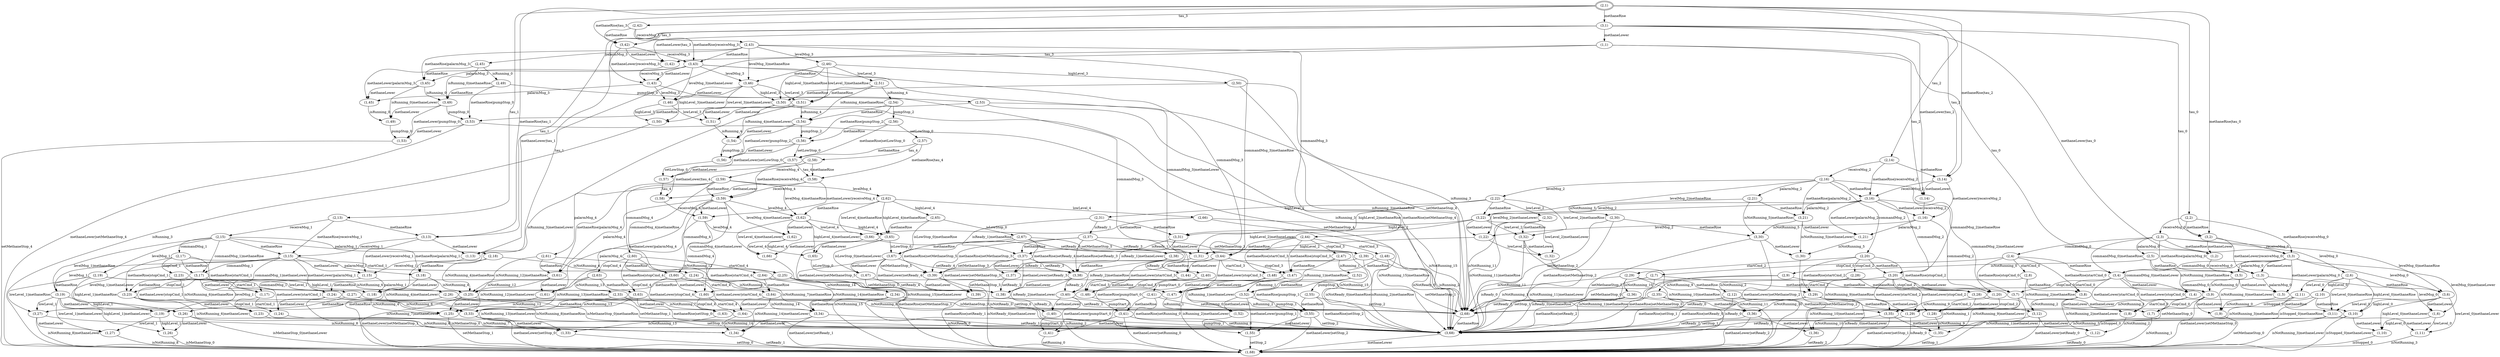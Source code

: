 digraph G {
center = TRUE;
mclimit = 10.0;
nodesep = 0.05;
node [ width=0.25, height=0.25, label="" ];
s0 [ peripheries=2 ];
s0 [label="(2,1)"];
s1 [label="(3,1)"];
s2 [label="(2,42)"];
s3 [label="(2,14)"];
s4 [label="(2,13)"];
s5 [label="(2,2)"];
s6 [label="(3,42)"];
s7 [label="(3,14)"];
s8 [label="(3,13)"];
s9 [label="(3,2)"];
s10 [label="(1,1)"];
s11 [label="(1,42)"];
s12 [label="(1,14)"];
s13 [label="(1,13)"];
s14 [label="(1,2)"];
s15 [label="(2,43)"];
s16 [label="(3,43)"];
s17 [label="(2,16)"];
s18 [label="(3,16)"];
s19 [label="(2,15)"];
s20 [label="(3,15)"];
s21 [label="(2,3)"];
s22 [label="(3,3)"];
s23 [label="(1,43)"];
s24 [label="(1,16)"];
s25 [label="(1,15)"];
s26 [label="(1,3)"];
s27 [label="(2,46)"];
s28 [label="(2,45)"];
s29 [label="(2,44)"];
s30 [label="(3,46)"];
s31 [label="(3,45)"];
s32 [label="(3,44)"];
s33 [label="(1,46)"];
s34 [label="(1,45)"];
s35 [label="(1,44)"];
s36 [label="(2,22)"];
s37 [label="(2,21)"];
s38 [label="(2,20)"];
s39 [label="(3,22)"];
s40 [label="(3,21)"];
s41 [label="(3,20)"];
s42 [label="(1,22)"];
s43 [label="(1,21)"];
s44 [label="(1,20)"];
s45 [label="(2,19)"];
s46 [label="(2,18)"];
s47 [label="(2,17)"];
s48 [label="(3,19)"];
s49 [label="(3,18)"];
s50 [label="(3,17)"];
s51 [label="(1,19)"];
s52 [label="(1,18)"];
s53 [label="(1,17)"];
s54 [label="(2,6)"];
s55 [label="(2,5)"];
s56 [label="(2,4)"];
s57 [label="(3,6)"];
s58 [label="(3,5)"];
s59 [label="(3,4)"];
s60 [label="(1,6)"];
s61 [label="(1,5)"];
s62 [label="(1,4)"];
s63 [label="(2,51)"];
s64 [label="(2,50)"];
s65 [label="(3,51)"];
s66 [label="(3,50)"];
s67 [label="(2,49)"];
s68 [label="(3,49)"];
s69 [label="(2,48)"];
s70 [label="(2,47)"];
s71 [label="(3,48)"];
s72 [label="(3,47)"];
s73 [label="(1,51)"];
s74 [label="(1,50)"];
s75 [label="(1,49)"];
s76 [label="(1,48)"];
s77 [label="(1,47)"];
s78 [label="(2,32)"];
s79 [label="(2,31)"];
s80 [label="(3,32)"];
s81 [label="(3,31)"];
s82 [label="(2,30)"];
s83 [label="(3,30)"];
s84 [label="(2,29)"];
s85 [label="(2,28)"];
s86 [label="(3,29)"];
s87 [label="(3,28)"];
s88 [label="(1,32)"];
s89 [label="(1,31)"];
s90 [label="(1,30)"];
s91 [label="(1,29)"];
s92 [label="(1,28)"];
s93 [label="(2,27)"];
s94 [label="(2,26)"];
s95 [label="(3,27)"];
s96 [label="(3,26)"];
s97 [label="(2,25)"];
s98 [label="(3,25)"];
s99 [label="(2,24)"];
s100 [label="(2,23)"];
s101 [label="(3,24)"];
s102 [label="(3,23)"];
s103 [label="(1,27)"];
s104 [label="(1,26)"];
s105 [label="(1,25)"];
s106 [label="(1,24)"];
s107 [label="(1,23)"];
s108 [label="(2,11)"];
s109 [label="(2,10)"];
s110 [label="(3,11)"];
s111 [label="(3,10)"];
s112 [label="(2,9)"];
s113 [label="(3,9)"];
s114 [label="(2,8)"];
s115 [label="(2,7)"];
s116 [label="(3,8)"];
s117 [label="(3,7)"];
s118 [label="(1,11)"];
s119 [label="(1,10)"];
s120 [label="(1,9)"];
s121 [label="(1,8)"];
s122 [label="(1,7)"];
s123 [label="(2,54)"];
s124 [label="(3,54)"];
s125 [label="(2,68)"];
s126 [label="(3,68)"];
s127 [label="(1,54)"];
s128 [label="(1,68)"];
s129 [label="(2,53)"];
s130 [label="(3,53)"];
s131 [label="(1,53)"];
s132 [label="(2,52)"];
s133 [label="(3,52)"];
s134 [label="(1,52)"];
s135 [label="(2,37)"];
s136 [label="(3,37)"];
s137 [label="(1,37)"];
s138 [label="(2,36)"];
s139 [label="(3,36)"];
s140 [label="(2,35)"];
s141 [label="(3,35)"];
s142 [label="(1,36)"];
s143 [label="(1,35)"];
s144 [label="(2,34)"];
s145 [label="(3,34)"];
s146 [label="(2,33)"];
s147 [label="(3,33)"];
s148 [label="(1,34)"];
s149 [label="(1,33)"];
s150 [label="(2,12)"];
s151 [label="(3,12)"];
s152 [label="(1,12)"];
s153 [label="(2,56)"];
s154 [label="(3,56)"];
s155 [label="(1,56)"];
s156 [label="(2,55)"];
s157 [label="(3,55)"];
s158 [label="(1,55)"];
s159 [label="(2,39)"];
s160 [label="(2,38)"];
s161 [label="(3,39)"];
s162 [label="(3,38)"];
s163 [label="(1,39)"];
s164 [label="(1,38)"];
s165 [label="(2,57)"];
s166 [label="(3,57)"];
s167 [label="(1,57)"];
s168 [label="(2,40)"];
s169 [label="(3,40)"];
s170 [label="(1,40)"];
s171 [label="(2,58)"];
s172 [label="(3,58)"];
s173 [label="(1,58)"];
s174 [label="(2,41)"];
s175 [label="(3,41)"];
s176 [label="(1,41)"];
s177 [label="(2,59)"];
s178 [label="(3,59)"];
s179 [label="(1,59)"];
s180 [label="(2,62)"];
s181 [label="(2,61)"];
s182 [label="(2,60)"];
s183 [label="(3,62)"];
s184 [label="(3,61)"];
s185 [label="(3,60)"];
s186 [label="(1,62)"];
s187 [label="(1,61)"];
s188 [label="(1,60)"];
s189 [label="(2,66)"];
s190 [label="(2,65)"];
s191 [label="(3,66)"];
s192 [label="(3,65)"];
s193 [label="(2,64)"];
s194 [label="(2,63)"];
s195 [label="(3,64)"];
s196 [label="(3,63)"];
s197 [label="(1,66)"];
s198 [label="(1,65)"];
s199 [label="(1,64)"];
s200 [label="(1,63)"];
s201 [label="(2,67)"];
s202 [label="(3,67)"];
s203 [label="(1,67)"];
s0->s1[label="methaneRise"];
s0->s2[label="tau_3"];
s0->s3[label="tau_2"];
s0->s4[label="tau_1"];
s0->s5[label="tau_0"];
s0->s6[label="methaneRise|tau_3"];
s0->s7[label="methaneRise|tau_2"];
s0->s8[label="methaneRise|tau_1"];
s0->s9[label="methaneRise|tau_0"];
s1->s10[label="methaneLower"];
s1->s6[label="tau_3"];
s1->s7[label="tau_2"];
s1->s8[label="tau_1"];
s1->s9[label="tau_0"];
s1->s11[label="methaneLower|tau_3"];
s1->s12[label="methaneLower|tau_2"];
s1->s13[label="methaneLower|tau_1"];
s1->s14[label="methaneLower|tau_0"];
s2->s6[label="methaneRise"];
s2->s15[label="receiveMsg_3"];
s2->s16[label="methaneRise|receiveMsg_3"];
s3->s7[label="methaneRise"];
s3->s17[label="receiveMsg_2"];
s3->s18[label="methaneRise|receiveMsg_2"];
s4->s8[label="methaneRise"];
s4->s19[label="receiveMsg_1"];
s4->s20[label="methaneRise|receiveMsg_1"];
s5->s9[label="methaneRise"];
s5->s21[label="receiveMsg_0"];
s5->s22[label="methaneRise|receiveMsg_0"];
s6->s11[label="methaneLower"];
s6->s16[label="receiveMsg_3"];
s6->s23[label="methaneLower|receiveMsg_3"];
s7->s12[label="methaneLower"];
s7->s18[label="receiveMsg_2"];
s7->s24[label="methaneLower|receiveMsg_2"];
s8->s13[label="methaneLower"];
s8->s20[label="receiveMsg_1"];
s8->s25[label="methaneLower|receiveMsg_1"];
s9->s14[label="methaneLower"];
s9->s22[label="receiveMsg_0"];
s9->s26[label="methaneLower|receiveMsg_0"];
s10->s11[label="tau_3"];
s10->s12[label="tau_2"];
s10->s13[label="tau_1"];
s10->s14[label="tau_0"];
s11->s23[label="receiveMsg_3"];
s12->s24[label="receiveMsg_2"];
s13->s25[label="receiveMsg_1"];
s14->s26[label="receiveMsg_0"];
s15->s16[label="methaneRise"];
s15->s27[label="levelMsg_3"];
s15->s28[label="palarmMsg_3"];
s15->s29[label="commandMsg_3"];
s15->s30[label="levelMsg_3|methaneRise"];
s15->s31[label="methaneRise|palarmMsg_3"];
s15->s32[label="commandMsg_3|methaneRise"];
s16->s23[label="methaneLower"];
s16->s30[label="levelMsg_3"];
s16->s31[label="palarmMsg_3"];
s16->s32[label="commandMsg_3"];
s16->s33[label="levelMsg_3|methaneLower"];
s16->s34[label="methaneLower|palarmMsg_3"];
s16->s35[label="commandMsg_3|methaneLower"];
s17->s18[label="methaneRise"];
s17->s36[label="levelMsg_2"];
s17->s37[label="palarmMsg_2"];
s17->s38[label="commandMsg_2"];
s17->s39[label="levelMsg_2|methaneRise"];
s17->s40[label="methaneRise|palarmMsg_2"];
s17->s41[label="commandMsg_2|methaneRise"];
s18->s24[label="methaneLower"];
s18->s39[label="levelMsg_2"];
s18->s40[label="palarmMsg_2"];
s18->s41[label="commandMsg_2"];
s18->s42[label="levelMsg_2|methaneLower"];
s18->s43[label="methaneLower|palarmMsg_2"];
s18->s44[label="commandMsg_2|methaneLower"];
s19->s20[label="methaneRise"];
s19->s45[label="levelMsg_1"];
s19->s46[label="palarmMsg_1"];
s19->s47[label="commandMsg_1"];
s19->s48[label="levelMsg_1|methaneRise"];
s19->s49[label="methaneRise|palarmMsg_1"];
s19->s50[label="commandMsg_1|methaneRise"];
s20->s25[label="methaneLower"];
s20->s48[label="levelMsg_1"];
s20->s49[label="palarmMsg_1"];
s20->s50[label="commandMsg_1"];
s20->s51[label="levelMsg_1|methaneLower"];
s20->s52[label="methaneLower|palarmMsg_1"];
s20->s53[label="commandMsg_1|methaneLower"];
s21->s22[label="methaneRise"];
s21->s54[label="levelMsg_0"];
s21->s55[label="palarmMsg_0"];
s21->s56[label="commandMsg_0"];
s21->s57[label="levelMsg_0|methaneRise"];
s21->s58[label="methaneRise|palarmMsg_0"];
s21->s59[label="commandMsg_0|methaneRise"];
s22->s26[label="methaneLower"];
s22->s57[label="levelMsg_0"];
s22->s58[label="palarmMsg_0"];
s22->s59[label="commandMsg_0"];
s22->s60[label="levelMsg_0|methaneLower"];
s22->s61[label="methaneLower|palarmMsg_0"];
s22->s62[label="commandMsg_0|methaneLower"];
s23->s33[label="levelMsg_3"];
s23->s34[label="palarmMsg_3"];
s23->s35[label="commandMsg_3"];
s24->s42[label="levelMsg_2"];
s24->s43[label="palarmMsg_2"];
s24->s44[label="commandMsg_2"];
s25->s51[label="levelMsg_1"];
s25->s52[label="palarmMsg_1"];
s25->s53[label="commandMsg_1"];
s26->s60[label="levelMsg_0"];
s26->s61[label="palarmMsg_0"];
s26->s62[label="commandMsg_0"];
s27->s30[label="methaneRise"];
s27->s63[label="lowLevel_3"];
s27->s64[label="highLevel_3"];
s27->s65[label="lowLevel_3|methaneRise"];
s27->s66[label="highLevel_3|methaneRise"];
s28->s31[label="methaneRise"];
s28->s67[label="isRunning_0"];
s28->s68[label="isRunning_0|methaneRise"];
s29->s32[label="methaneRise"];
s29->s69[label="startCmd_3"];
s29->s70[label="stopCmd_3"];
s29->s71[label="methaneRise|startCmd_3"];
s29->s72[label="methaneRise|stopCmd_3"];
s30->s33[label="methaneLower"];
s30->s65[label="lowLevel_3"];
s30->s66[label="highLevel_3"];
s30->s73[label="lowLevel_3|methaneLower"];
s30->s74[label="highLevel_3|methaneLower"];
s31->s34[label="methaneLower"];
s31->s68[label="isRunning_0"];
s31->s75[label="isRunning_0|methaneLower"];
s32->s35[label="methaneLower"];
s32->s71[label="startCmd_3"];
s32->s72[label="stopCmd_3"];
s32->s76[label="methaneLower|startCmd_3"];
s32->s77[label="methaneLower|stopCmd_3"];
s33->s73[label="lowLevel_3"];
s33->s74[label="highLevel_3"];
s34->s75[label="isRunning_0"];
s35->s76[label="startCmd_3"];
s35->s77[label="stopCmd_3"];
s36->s39[label="methaneRise"];
s36->s78[label="lowLevel_2"];
s36->s79[label="highLevel_2"];
s36->s80[label="lowLevel_2|methaneRise"];
s36->s81[label="highLevel_2|methaneRise"];
s37->s40[label="methaneRise"];
s37->s82[label="isNotRunning_5"];
s37->s83[label="isNotRunning_5|methaneRise"];
s38->s41[label="methaneRise"];
s38->s84[label="startCmd_2"];
s38->s85[label="stopCmd_2"];
s38->s86[label="methaneRise|startCmd_2"];
s38->s87[label="methaneRise|stopCmd_2"];
s39->s42[label="methaneLower"];
s39->s80[label="lowLevel_2"];
s39->s81[label="highLevel_2"];
s39->s88[label="lowLevel_2|methaneLower"];
s39->s89[label="highLevel_2|methaneLower"];
s40->s43[label="methaneLower"];
s40->s83[label="isNotRunning_5"];
s40->s90[label="isNotRunning_5|methaneLower"];
s41->s44[label="methaneLower"];
s41->s86[label="startCmd_2"];
s41->s87[label="stopCmd_2"];
s41->s91[label="methaneLower|startCmd_2"];
s41->s92[label="methaneLower|stopCmd_2"];
s42->s88[label="lowLevel_2"];
s42->s89[label="highLevel_2"];
s43->s90[label="isNotRunning_5"];
s44->s91[label="startCmd_2"];
s44->s92[label="stopCmd_2"];
s45->s48[label="methaneRise"];
s45->s93[label="lowLevel_1"];
s45->s94[label="highLevel_1"];
s45->s95[label="lowLevel_1|methaneRise"];
s45->s96[label="highLevel_1|methaneRise"];
s46->s49[label="methaneRise"];
s46->s97[label="isNotRunning_4"];
s46->s98[label="isNotRunning_4|methaneRise"];
s47->s50[label="methaneRise"];
s47->s99[label="startCmd_1"];
s47->s100[label="stopCmd_1"];
s47->s101[label="methaneRise|startCmd_1"];
s47->s102[label="methaneRise|stopCmd_1"];
s48->s51[label="methaneLower"];
s48->s95[label="lowLevel_1"];
s48->s96[label="highLevel_1"];
s48->s103[label="lowLevel_1|methaneLower"];
s48->s104[label="highLevel_1|methaneLower"];
s49->s52[label="methaneLower"];
s49->s98[label="isNotRunning_4"];
s49->s105[label="isNotRunning_4|methaneLower"];
s50->s53[label="methaneLower"];
s50->s101[label="startCmd_1"];
s50->s102[label="stopCmd_1"];
s50->s106[label="methaneLower|startCmd_1"];
s50->s107[label="methaneLower|stopCmd_1"];
s51->s103[label="lowLevel_1"];
s51->s104[label="highLevel_1"];
s52->s105[label="isNotRunning_4"];
s53->s106[label="startCmd_1"];
s53->s107[label="stopCmd_1"];
s54->s57[label="methaneRise"];
s54->s108[label="lowLevel_0"];
s54->s109[label="highLevel_0"];
s54->s110[label="lowLevel_0|methaneRise"];
s54->s111[label="highLevel_0|methaneRise"];
s55->s58[label="methaneRise"];
s55->s112[label="isNotRunning_0"];
s55->s113[label="isNotRunning_0|methaneRise"];
s56->s59[label="methaneRise"];
s56->s114[label="startCmd_0"];
s56->s115[label="stopCmd_0"];
s56->s116[label="methaneRise|startCmd_0"];
s56->s117[label="methaneRise|stopCmd_0"];
s57->s60[label="methaneLower"];
s57->s110[label="lowLevel_0"];
s57->s111[label="highLevel_0"];
s57->s118[label="lowLevel_0|methaneLower"];
s57->s119[label="highLevel_0|methaneLower"];
s58->s61[label="methaneLower"];
s58->s113[label="isNotRunning_0"];
s58->s120[label="isNotRunning_0|methaneLower"];
s59->s62[label="methaneLower"];
s59->s116[label="startCmd_0"];
s59->s117[label="stopCmd_0"];
s59->s121[label="methaneLower|startCmd_0"];
s59->s122[label="methaneLower|stopCmd_0"];
s60->s118[label="lowLevel_0"];
s60->s119[label="highLevel_0"];
s61->s120[label="isNotRunning_0"];
s62->s121[label="startCmd_0"];
s62->s122[label="stopCmd_0"];
s63->s65[label="methaneRise"];
s63->s123[label="isRunning_4"];
s63->s124[label="isRunning_4|methaneRise"];
s64->s66[label="methaneRise"];
s64->s125[label="isRunning_3"];
s64->s126[label="isRunning_3|methaneRise"];
s65->s73[label="methaneLower"];
s65->s124[label="isRunning_4"];
s65->s127[label="isRunning_4|methaneLower"];
s66->s74[label="methaneLower"];
s66->s126[label="isRunning_3"];
s66->s128[label="isRunning_3|methaneLower"];
s67->s68[label="methaneRise"];
s67->s129[label="pumpStop_0"];
s67->s130[label="methaneRise|pumpStop_0"];
s68->s75[label="methaneLower"];
s68->s130[label="pumpStop_0"];
s68->s131[label="methaneLower|pumpStop_0"];
s69->s71[label="methaneRise"];
s69->s125[label="isRunning_2"];
s69->s126[label="isRunning_2|methaneRise"];
s70->s72[label="methaneRise"];
s70->s132[label="isRunning_1"];
s70->s133[label="isRunning_1|methaneRise"];
s71->s76[label="methaneLower"];
s71->s126[label="isRunning_2"];
s71->s128[label="isRunning_2|methaneLower"];
s72->s77[label="methaneLower"];
s72->s133[label="isRunning_1"];
s72->s134[label="isRunning_1|methaneLower"];
s73->s127[label="isRunning_4"];
s74->s128[label="isRunning_3"];
s75->s131[label="pumpStop_0"];
s76->s128[label="isRunning_2"];
s77->s134[label="isRunning_1"];
s78->s80[label="methaneRise"];
s78->s125[label="isNotRunning_11"];
s78->s126[label="isNotRunning_11|methaneRise"];
s79->s81[label="methaneRise"];
s79->s135[label="isReady_1"];
s79->s136[label="isReady_1|methaneRise"];
s80->s88[label="methaneLower"];
s80->s126[label="isNotRunning_11"];
s80->s128[label="isNotRunning_11|methaneLower"];
s81->s89[label="methaneLower"];
s81->s136[label="isReady_1"];
s81->s137[label="isReady_1|methaneLower"];
s82->s83[label="methaneRise"];
s82->s125[label="setMethaneStop_2"];
s82->s126[label="methaneRise|setMethaneStop_2"];
s83->s90[label="methaneLower"];
s83->s126[label="setMethaneStop_2"];
s83->s128[label="methaneLower|setMethaneStop_2"];
s84->s86[label="methaneRise"];
s84->s125[label="isReady_0"];
s84->s138[label="isNotRunning_10"];
s84->s126[label="isReady_0|methaneRise"];
s84->s139[label="isNotRunning_10|methaneRise"];
s85->s87[label="methaneRise"];
s85->s140[label="isNotRunning_9"];
s85->s141[label="isNotRunning_9|methaneRise"];
s86->s91[label="methaneLower"];
s86->s126[label="isReady_0"];
s86->s139[label="isNotRunning_10"];
s86->s128[label="isReady_0|methaneLower"];
s86->s142[label="isNotRunning_10|methaneLower"];
s87->s92[label="methaneLower"];
s87->s141[label="isNotRunning_9"];
s87->s143[label="isNotRunning_9|methaneLower"];
s88->s128[label="isNotRunning_11"];
s89->s137[label="isReady_1"];
s90->s128[label="setMethaneStop_2"];
s91->s128[label="isReady_0"];
s91->s142[label="isNotRunning_10"];
s92->s143[label="isNotRunning_9"];
s93->s95[label="methaneRise"];
s93->s125[label="isNotRunning_8"];
s93->s126[label="isNotRunning_8|methaneRise"];
s94->s96[label="methaneRise"];
s94->s125[label="isMethaneStop_0"];
s94->s126[label="isMethaneStop_0|methaneRise"];
s95->s103[label="methaneLower"];
s95->s126[label="isNotRunning_8"];
s95->s128[label="isNotRunning_8|methaneLower"];
s96->s104[label="methaneLower"];
s96->s126[label="isMethaneStop_0"];
s96->s128[label="isMethaneStop_0|methaneLower"];
s97->s98[label="methaneRise"];
s97->s125[label="setMethaneStop_1"];
s97->s126[label="methaneRise|setMethaneStop_1"];
s98->s105[label="methaneLower"];
s98->s126[label="setMethaneStop_1"];
s98->s128[label="methaneLower|setMethaneStop_1"];
s99->s101[label="methaneRise"];
s99->s144[label="isNotRunning_7"];
s99->s145[label="isNotRunning_7|methaneRise"];
s100->s102[label="methaneRise"];
s100->s146[label="isNotRunning_6"];
s100->s147[label="isNotRunning_6|methaneRise"];
s101->s106[label="methaneLower"];
s101->s145[label="isNotRunning_7"];
s101->s148[label="isNotRunning_7|methaneLower"];
s102->s107[label="methaneLower"];
s102->s147[label="isNotRunning_6"];
s102->s149[label="isNotRunning_6|methaneLower"];
s103->s128[label="isNotRunning_8"];
s104->s128[label="isMethaneStop_0"];
s105->s128[label="setMethaneStop_1"];
s106->s148[label="isNotRunning_7"];
s107->s149[label="isNotRunning_6"];
s108->s110[label="methaneRise"];
s108->s125[label="isNotRunning_3"];
s108->s126[label="isNotRunning_3|methaneRise"];
s109->s111[label="methaneRise"];
s109->s125[label="isStopped_0"];
s109->s126[label="isStopped_0|methaneRise"];
s110->s118[label="methaneLower"];
s110->s126[label="isNotRunning_3"];
s110->s128[label="isNotRunning_3|methaneLower"];
s111->s119[label="methaneLower"];
s111->s126[label="isStopped_0"];
s111->s128[label="isStopped_0|methaneLower"];
s112->s113[label="methaneRise"];
s112->s125[label="setMethaneStop_0"];
s112->s126[label="methaneRise|setMethaneStop_0"];
s113->s120[label="methaneLower"];
s113->s126[label="setMethaneStop_0"];
s113->s128[label="methaneLower|setMethaneStop_0"];
s114->s116[label="methaneRise"];
s114->s150[label="isNotRunning_2"];
s114->s151[label="isNotRunning_2|methaneRise"];
s115->s117[label="methaneRise"];
s115->s125[label="isNotRunning_1"];
s115->s126[label="isNotRunning_1|methaneRise"];
s116->s121[label="methaneLower"];
s116->s151[label="isNotRunning_2"];
s116->s152[label="isNotRunning_2|methaneLower"];
s117->s122[label="methaneLower"];
s117->s126[label="isNotRunning_1"];
s117->s128[label="isNotRunning_1|methaneLower"];
s118->s128[label="isNotRunning_3"];
s119->s128[label="isStopped_0"];
s120->s128[label="setMethaneStop_0"];
s121->s152[label="isNotRunning_2"];
s122->s128[label="isNotRunning_1"];
s123->s124[label="methaneRise"];
s123->s153[label="pumpStop_2"];
s123->s154[label="methaneRise|pumpStop_2"];
s124->s127[label="methaneLower"];
s124->s154[label="pumpStop_2"];
s124->s155[label="methaneLower|pumpStop_2"];
s125->s126[label="methaneRise"];
s126->s128[label="methaneLower"];
s127->s155[label="pumpStop_2"];
s129->s130[label="methaneRise"];
s129->s125[label="setMethaneStop_4"];
s129->s126[label="methaneRise|setMethaneStop_4"];
s130->s131[label="methaneLower"];
s130->s126[label="setMethaneStop_4"];
s130->s128[label="methaneLower|setMethaneStop_4"];
s131->s128[label="setMethaneStop_4"];
s132->s133[label="methaneRise"];
s132->s156[label="pumpStop_1"];
s132->s157[label="methaneRise|pumpStop_1"];
s133->s134[label="methaneLower"];
s133->s157[label="pumpStop_1"];
s133->s158[label="methaneLower|pumpStop_1"];
s134->s158[label="pumpStop_1"];
s135->s136[label="methaneRise"];
s135->s159[label="setMethaneStop_3"];
s135->s160[label="setReady_3"];
s135->s161[label="methaneRise|setMethaneStop_3"];
s135->s162[label="methaneRise|setReady_3"];
s136->s137[label="methaneLower"];
s136->s161[label="setMethaneStop_3"];
s136->s162[label="setReady_3"];
s136->s163[label="methaneLower|setMethaneStop_3"];
s136->s164[label="methaneLower|setReady_3"];
s137->s163[label="setMethaneStop_3"];
s137->s164[label="setReady_3"];
s138->s139[label="methaneRise"];
s138->s125[label="setReady_2"];
s138->s126[label="methaneRise|setReady_2"];
s139->s142[label="methaneLower"];
s139->s126[label="setReady_2"];
s139->s128[label="methaneLower|setReady_2"];
s140->s141[label="methaneRise"];
s140->s125[label="setStop_1"];
s140->s126[label="methaneRise|setStop_1"];
s141->s143[label="methaneLower"];
s141->s126[label="setStop_1"];
s141->s128[label="methaneLower|setStop_1"];
s142->s128[label="setReady_2"];
s143->s128[label="setStop_1"];
s144->s145[label="methaneRise"];
s144->s125[label="setReady_1"];
s144->s126[label="methaneRise|setReady_1"];
s145->s148[label="methaneLower"];
s145->s126[label="setReady_1"];
s145->s128[label="methaneLower|setReady_1"];
s146->s147[label="methaneRise"];
s146->s125[label="setStop_0"];
s146->s126[label="methaneRise|setStop_0"];
s147->s149[label="methaneLower"];
s147->s126[label="setStop_0"];
s147->s128[label="methaneLower|setStop_0"];
s148->s128[label="setReady_1"];
s149->s128[label="setStop_0"];
s150->s151[label="methaneRise"];
s150->s125[label="setReady_0"];
s150->s126[label="methaneRise|setReady_0"];
s151->s152[label="methaneLower"];
s151->s126[label="setReady_0"];
s151->s128[label="methaneLower|setReady_0"];
s152->s128[label="setReady_0"];
s153->s154[label="methaneRise"];
s153->s165[label="setLowStop_0"];
s153->s166[label="methaneRise|setLowStop_0"];
s154->s155[label="methaneLower"];
s154->s166[label="setLowStop_0"];
s154->s167[label="methaneLower|setLowStop_0"];
s155->s167[label="setLowStop_0"];
s156->s157[label="methaneRise"];
s156->s125[label="setStop_2"];
s156->s126[label="methaneRise|setStop_2"];
s157->s158[label="methaneLower"];
s157->s126[label="setStop_2"];
s157->s128[label="methaneLower|setStop_2"];
s158->s128[label="setStop_2"];
s159->s161[label="methaneRise"];
s159->s125[label="isNotReady_0"];
s159->s126[label="isNotReady_0|methaneRise"];
s160->s162[label="methaneRise"];
s160->s168[label="isReady_2"];
s160->s169[label="isReady_2|methaneRise"];
s161->s163[label="methaneLower"];
s161->s126[label="isNotReady_0"];
s161->s128[label="isNotReady_0|methaneLower"];
s162->s164[label="methaneLower"];
s162->s169[label="isReady_2"];
s162->s170[label="isReady_2|methaneLower"];
s163->s128[label="isNotReady_0"];
s164->s170[label="isReady_2"];
s165->s166[label="methaneRise"];
s165->s171[label="tau_4"];
s165->s172[label="methaneRise|tau_4"];
s166->s167[label="methaneLower"];
s166->s172[label="tau_4"];
s166->s173[label="methaneLower|tau_4"];
s167->s173[label="tau_4"];
s168->s169[label="methaneRise"];
s168->s174[label="pumpStart_0"];
s168->s175[label="methaneRise|pumpStart_0"];
s169->s170[label="methaneLower"];
s169->s175[label="pumpStart_0"];
s169->s176[label="methaneLower|pumpStart_0"];
s170->s176[label="pumpStart_0"];
s171->s172[label="methaneRise"];
s171->s177[label="receiveMsg_4"];
s171->s178[label="methaneRise|receiveMsg_4"];
s172->s173[label="methaneLower"];
s172->s178[label="receiveMsg_4"];
s172->s179[label="methaneLower|receiveMsg_4"];
s173->s179[label="receiveMsg_4"];
s174->s175[label="methaneRise"];
s174->s125[label="setRunning_0"];
s174->s126[label="methaneRise|setRunning_0"];
s175->s176[label="methaneLower"];
s175->s126[label="setRunning_0"];
s175->s128[label="methaneLower|setRunning_0"];
s176->s128[label="setRunning_0"];
s177->s178[label="methaneRise"];
s177->s180[label="levelMsg_4"];
s177->s181[label="palarmMsg_4"];
s177->s182[label="commandMsg_4"];
s177->s183[label="levelMsg_4|methaneRise"];
s177->s184[label="methaneRise|palarmMsg_4"];
s177->s185[label="commandMsg_4|methaneRise"];
s178->s179[label="methaneLower"];
s178->s183[label="levelMsg_4"];
s178->s184[label="palarmMsg_4"];
s178->s185[label="commandMsg_4"];
s178->s186[label="levelMsg_4|methaneLower"];
s178->s187[label="methaneLower|palarmMsg_4"];
s178->s188[label="commandMsg_4|methaneLower"];
s179->s186[label="levelMsg_4"];
s179->s187[label="palarmMsg_4"];
s179->s188[label="commandMsg_4"];
s180->s183[label="methaneRise"];
s180->s189[label="lowLevel_4"];
s180->s190[label="highLevel_4"];
s180->s191[label="lowLevel_4|methaneRise"];
s180->s192[label="highLevel_4|methaneRise"];
s181->s184[label="methaneRise"];
s181->s97[label="isNotRunning_12"];
s181->s98[label="isNotRunning_12|methaneRise"];
s182->s185[label="methaneRise"];
s182->s193[label="startCmd_4"];
s182->s194[label="stopCmd_4"];
s182->s195[label="methaneRise|startCmd_4"];
s182->s196[label="methaneRise|stopCmd_4"];
s183->s186[label="methaneLower"];
s183->s191[label="lowLevel_4"];
s183->s192[label="highLevel_4"];
s183->s197[label="lowLevel_4|methaneLower"];
s183->s198[label="highLevel_4|methaneLower"];
s184->s187[label="methaneLower"];
s184->s98[label="isNotRunning_12"];
s184->s105[label="isNotRunning_12|methaneLower"];
s185->s188[label="methaneLower"];
s185->s195[label="startCmd_4"];
s185->s196[label="stopCmd_4"];
s185->s199[label="methaneLower|startCmd_4"];
s185->s200[label="methaneLower|stopCmd_4"];
s186->s197[label="lowLevel_4"];
s186->s198[label="highLevel_4"];
s187->s105[label="isNotRunning_12"];
s188->s199[label="startCmd_4"];
s188->s200[label="stopCmd_4"];
s189->s191[label="methaneRise"];
s189->s125[label="isNotRunning_15"];
s189->s126[label="isNotRunning_15|methaneRise"];
s190->s192[label="methaneRise"];
s190->s201[label="isLowStop_0"];
s190->s202[label="isLowStop_0|methaneRise"];
s191->s197[label="methaneLower"];
s191->s126[label="isNotRunning_15"];
s191->s128[label="isNotRunning_15|methaneLower"];
s192->s198[label="methaneLower"];
s192->s202[label="isLowStop_0"];
s192->s203[label="isLowStop_0|methaneLower"];
s193->s195[label="methaneRise"];
s193->s144[label="isNotRunning_14"];
s193->s145[label="isNotRunning_14|methaneRise"];
s194->s196[label="methaneRise"];
s194->s146[label="isNotRunning_13"];
s194->s147[label="isNotRunning_13|methaneRise"];
s195->s199[label="methaneLower"];
s195->s145[label="isNotRunning_14"];
s195->s148[label="isNotRunning_14|methaneLower"];
s196->s200[label="methaneLower"];
s196->s147[label="isNotRunning_13"];
s196->s149[label="isNotRunning_13|methaneLower"];
s197->s128[label="isNotRunning_15"];
s198->s203[label="isLowStop_0"];
s199->s148[label="isNotRunning_14"];
s200->s149[label="isNotRunning_13"];
s201->s202[label="methaneRise"];
s201->s159[label="setMethaneStop_5"];
s201->s160[label="setReady_4"];
s201->s161[label="methaneRise|setMethaneStop_5"];
s201->s162[label="methaneRise|setReady_4"];
s202->s203[label="methaneLower"];
s202->s161[label="setMethaneStop_5"];
s202->s162[label="setReady_4"];
s202->s163[label="methaneLower|setMethaneStop_5"];
s202->s164[label="methaneLower|setReady_4"];
s203->s163[label="setMethaneStop_5"];
s203->s164[label="setReady_4"];
}
